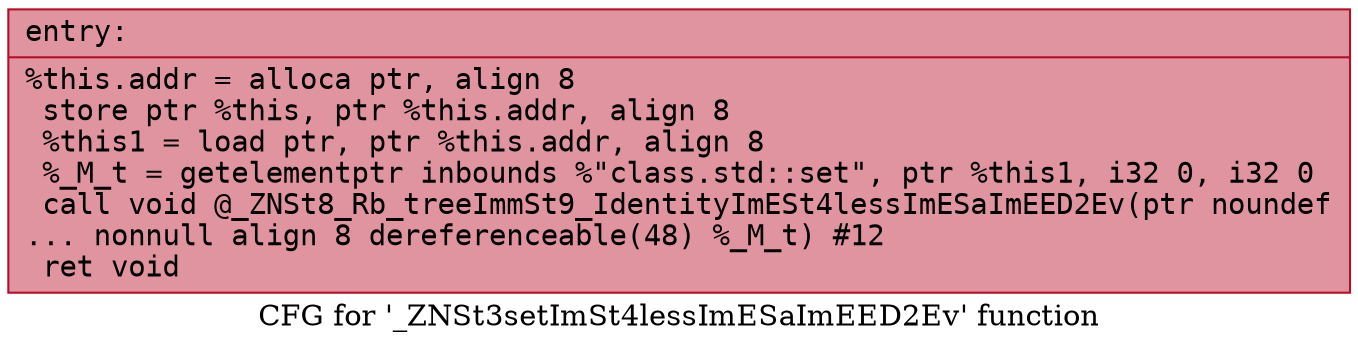 digraph "CFG for '_ZNSt3setImSt4lessImESaImEED2Ev' function" {
	label="CFG for '_ZNSt3setImSt4lessImESaImEED2Ev' function";

	Node0x5634657174e0 [shape=record,color="#b70d28ff", style=filled, fillcolor="#b70d2870" fontname="Courier",label="{entry:\l|  %this.addr = alloca ptr, align 8\l  store ptr %this, ptr %this.addr, align 8\l  %this1 = load ptr, ptr %this.addr, align 8\l  %_M_t = getelementptr inbounds %\"class.std::set\", ptr %this1, i32 0, i32 0\l  call void @_ZNSt8_Rb_treeImmSt9_IdentityImESt4lessImESaImEED2Ev(ptr noundef\l... nonnull align 8 dereferenceable(48) %_M_t) #12\l  ret void\l}"];
}
